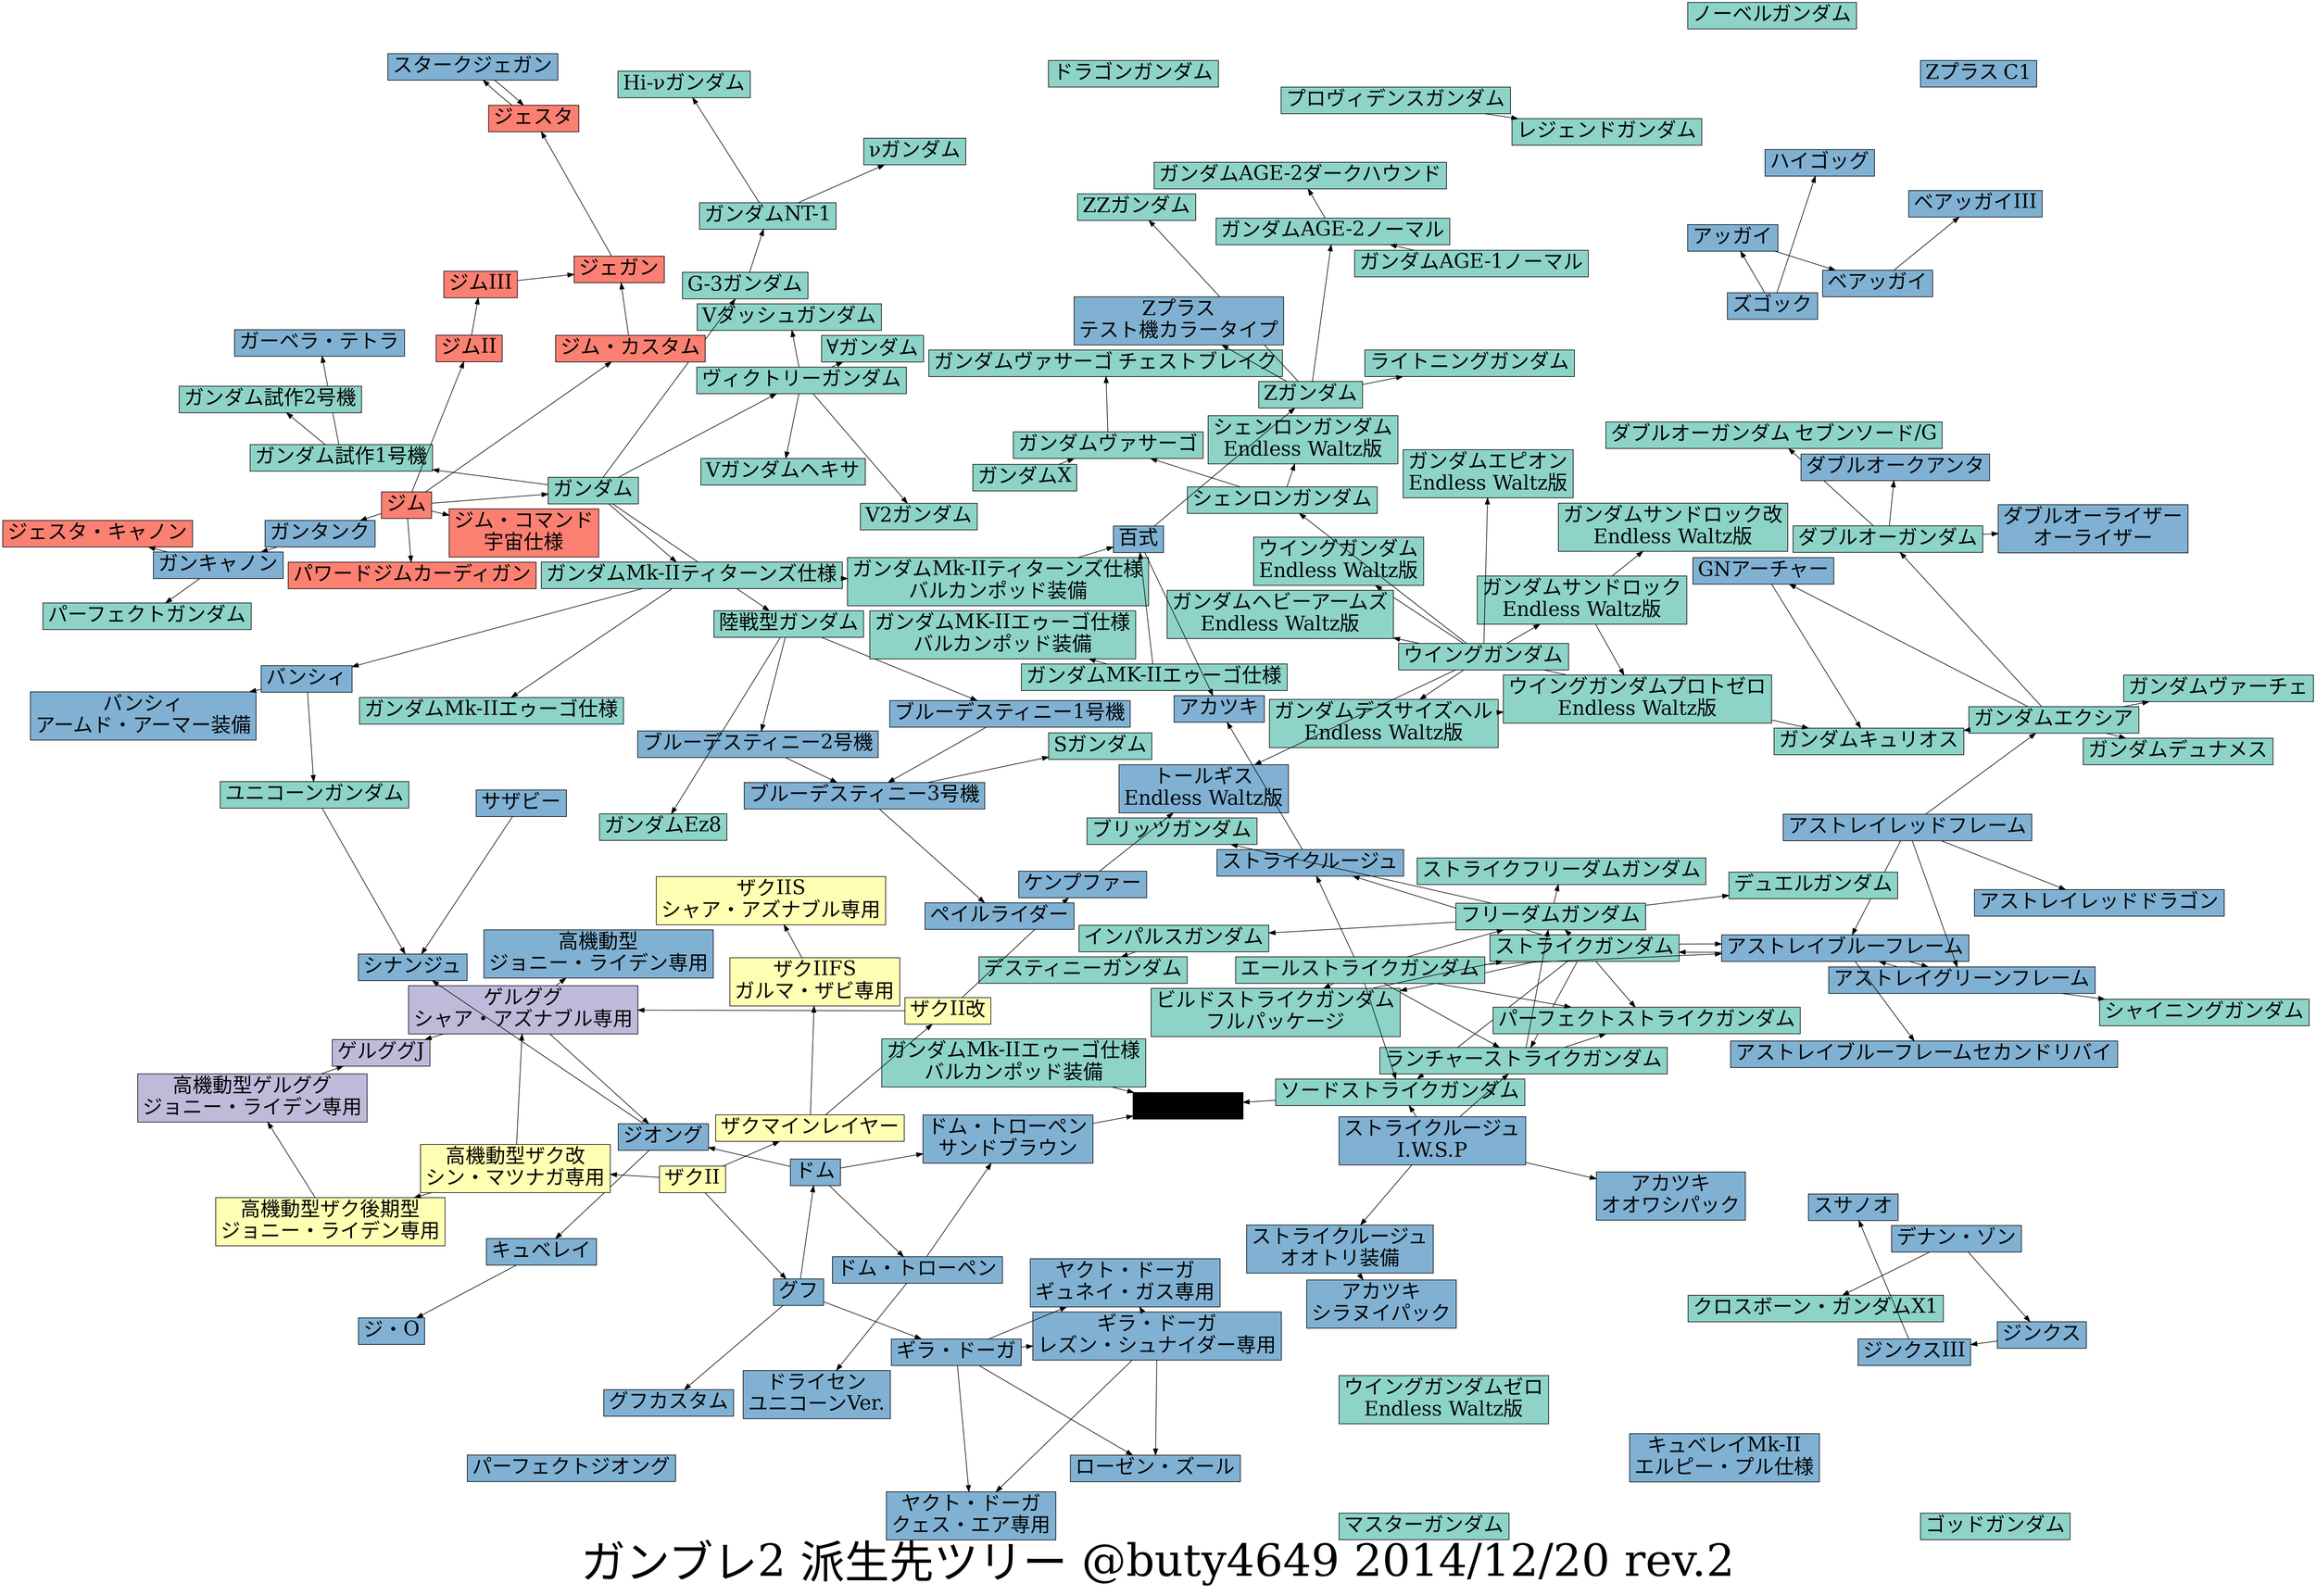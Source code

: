 digraph G {
  layout="fdp";
  overlap="false";
  label="ガンブレ2 派生先ツリー @buty4649 2014/12/20 rev.2";
  fontsize="72";
  node[colorscheme="set310",shape="box",font="IPAexゴシック",fontsize="32"];
  unknown[label="派生先不明",style="filled",fillcolor="lightgray"];
  1[label="アストレイグリーンフレーム",style="filled",fillcolor="5"];
  2[label="シャイニングガンダム",style="filled",fillcolor="1"];
  3[label="アストレイブルーフレーム",style="filled",fillcolor="5"];
  4[label="ストライクガンダム",style="filled",fillcolor="1"];
  5[label="アストレイブルーフレームセカンドリバイ",style="filled",fillcolor="5"];
  6[label="アストレイレッドフレーム",style="filled",fillcolor="5"];
  7[label="アストレイレッドドラゴン",style="filled",fillcolor="5"];
  8[label="ガンダムエクシア",style="filled",fillcolor="1"];
  9[label="アッガイ",style="filled",fillcolor="5"];
  10[label="ベアッガイ",style="filled",fillcolor="5"];
  11[label="インパルスガンダム",style="filled",fillcolor="1"];
  12[label="デスティニーガンダム",style="filled",fillcolor="1"];
  13[label="ヴィクトリーガンダム",style="filled",fillcolor="1"];
  14[label="Vガンダムヘキサ",style="filled",fillcolor="1"];
  15[label="Vダッシュガンダム",style="filled",fillcolor="1"];
  16[label="V2ガンダム",style="filled",fillcolor="1"];
  17[label="∀ガンダム",style="filled",fillcolor="1"];
  18[label="ウイングガンダム",style="filled",fillcolor="1"];
  19[label="ウイングガンダム\nEndless Waltz版",style="filled",fillcolor="1"];
  20[label="ガンダムデスサイズヘル\nEndless Waltz版",style="filled",fillcolor="1"];
  21[label="ガンダムヘビーアームズ\nEndless Waltz版",style="filled",fillcolor="1"];
  22[label="ガンダムサンドロック\nEndless Waltz版",style="filled",fillcolor="1"];
  23[label="シェンロンガンダム",style="filled",fillcolor="1"];
  24[label="ガンダムエピオン\nEndless Waltz版",style="filled",fillcolor="1"];
  25[label="トールギス\nEndless Waltz版",style="filled",fillcolor="5"];
  26[label="ガンダムキュリオス",style="filled",fillcolor="1"];
  27[label="ウイングガンダムゼロ\nEndless Waltz版",style="filled",fillcolor="1"];
  28[label="エールストライクガンダム",style="filled",fillcolor="1"];
  29[label="ソードストライクガンダム",style="filled",fillcolor="1"];
  30[label="ランチャーストライクガンダム",style="filled",fillcolor="1"];
  31[label="ストライクルージュ",style="filled",fillcolor="5"];
  32[label="パーフェクトストライクガンダム",style="filled",fillcolor="1"];
  33[label="フリーダムガンダム",style="filled",fillcolor="1"];
  34[label="ビルドストライクガンダム\nフルパッケージ",style="filled",fillcolor="1"];
  35[label="ガーベラ・テトラ",style="filled",fillcolor="5"];
  36[label="GNアーチャー",style="filled",fillcolor="5"];
  37[label="ガンキャノン",style="filled",fillcolor="5"];
  38[label="ジェスタ・キャノン",style="filled",fillcolor="4"];
  39[label="パーフェクトガンダム",style="filled",fillcolor="1"];
  40[label="ガンダム",style="filled",fillcolor="1"];
  41[label="G-3ガンダム",style="filled",fillcolor="1"];
  42[label="陸戦型ガンダム",style="filled",fillcolor="1"];
  43[label="ガンダム試作1号機",style="filled",fillcolor="1"];
  44[label="ガンダムMk-IIティターンズ仕様",style="filled",fillcolor="1"];
  45[label="ガンダムヴァーチェ",style="filled",fillcolor="1"];
  46[label="ガンダムヴァサーゴ",style="filled",fillcolor="1"];
  47[label="ガンダムヴァサーゴ チェストブレイク",style="filled",fillcolor="1"];
  48[label="ガンダムAGE-1ノーマル",style="filled",fillcolor="1"];
  49[label="ガンダムAGE-2ノーマル",style="filled",fillcolor="1"];
  50[label="ガンダムAGE-2ダークハウンド",style="filled",fillcolor="1"];
  51[label="ガンダムデュナメス",style="filled",fillcolor="1"];
  52[label="ダブルオーガンダム",style="filled",fillcolor="1"];
  53[label="ガンダムX",style="filled",fillcolor="1"];
  54[label="ガンダムNT-1",style="filled",fillcolor="1"];
  55[label="νガンダム",style="filled",fillcolor="1"];
  56[label="Hi-νガンダム",style="filled",fillcolor="1"];
  57[label="ウイングガンダムプロトゼロ\nEndless Waltz版",style="filled",fillcolor="1"];
  58[label="ガンダムサンドロック改\nEndless Waltz版",style="filled",fillcolor="1"];
  59[label="ガンダム試作2号機",style="filled",fillcolor="1"];
  60[label="ガンダムMK-IIエゥーゴ仕様",style="filled",fillcolor="1"];
  61[label="ガンダムMK-IIエゥーゴ仕様\nバルカンポッド装備",style="filled",fillcolor="1"];
  62[label="百式",style="filled",fillcolor="5"];
  63[label="ガンダムMk-IIエゥーゴ仕様\nバルカンポッド装備",style="filled",fillcolor="1"];
  64[label="ガンダムMk-IIエゥーゴ仕様",style="filled",fillcolor="1"];
  65[label="ガンダムMk-IIティターンズ仕様\nバルカンポッド装備",style="filled",fillcolor="1"];
  66[label="バンシィ",style="filled",fillcolor="5"];
  67[label="ガンタンク",style="filled",fillcolor="5"];
  68[label="キュベレイ",style="filled",fillcolor="5"];
  69[label="ジ・O",style="filled",fillcolor="5"];
  70[label="キュベレイMk-II\nエルピー・プル仕様",style="filled",fillcolor="5"];
  71[label="ギラ・ドーガ",style="filled",fillcolor="5"];
  72[label="ギラ・ドーガ\nレズン・シュナイダー専用",style="filled",fillcolor="5"];
  73[label="ヤクト・ドーガ\nギュネイ・ガス専用",style="filled",fillcolor="5"];
  74[label="ヤクト・ドーガ\nクェス・エア専用",style="filled",fillcolor="5"];
  75[label="ローゼン・ズール",style="filled",fillcolor="5"];
  76[label="グフ",style="filled",fillcolor="5"];
  77[label="ドム",style="filled",fillcolor="5"];
  78[label="グフカスタム",style="filled",fillcolor="5"];
  79[label="クロスボーン・ガンダムX1",style="filled",fillcolor="1"];
  80[label="ゲルググ\nシャア・アズナブル専用",style="filled",fillcolor="3"];
  81[label="ゲルググJ",style="filled",fillcolor="3"];
  82[label="高機動型\nジョニー・ライデン専用",style="filled",fillcolor="5"];
  83[label="ジオング",style="filled",fillcolor="5"];
  84[label="ケンプファー",style="filled",fillcolor="5"];
  85[label="高機動型ゲルググ\nジョニー・ライデン専用",style="filled",fillcolor="3"];
  86[label="高機動型ザク改\nシン・マツナガ専用",style="filled",fillcolor="2"];
  87[label="高機動型ザク後期型\nジョニー・ライデン専用",style="filled",fillcolor="2"];
  88[label="ゴッドガンダム",style="filled",fillcolor="1"];
  89[label="ザクII",style="filled",fillcolor="2"];
  90[label="ザクマインレイヤー",style="filled",fillcolor="2"];
  91[label="ザクIIFS\nガルマ・ザビ専用",style="filled",fillcolor="2"];
  92[label="ザクIIS\nシャア・アズナブル専用",style="filled",fillcolor="2"];
  93[label="ザクII改",style="filled",fillcolor="2"];
  94[label="サザビー",style="filled",fillcolor="5"];
  95[label="シナンジュ",style="filled",fillcolor="5"];
  96[label="ジェガン",style="filled",fillcolor="4"];
  97[label="ジェスタ",style="filled",fillcolor="4"];
  98[label="スタークジェガン",style="filled",fillcolor="5"];
  99[label="シェンロンガンダム\nEndless Waltz版",style="filled",fillcolor="1"];
  100[label="ジム",style="filled",fillcolor="4"];
  101[label="ジム・コマンド\n宇宙仕様",style="filled",fillcolor="4"];
  102[label="ジム・カスタム",style="filled",fillcolor="4"];
  103[label="ジムII",style="filled",fillcolor="4"];
  104[label="パワードジムカーディガン",style="filled",fillcolor="4"];
  105[label="ジムIII",style="filled",fillcolor="4"];
  106[label="ジンクス",style="filled",fillcolor="5"];
  107[label="ジンクスIII",style="filled",fillcolor="5"];
  108[label="スサノオ",style="filled",fillcolor="5"];
  109[label="ズゴック",style="filled",fillcolor="5"];
  110[label="ハイゴッグ",style="filled",fillcolor="5"];
  111[label="ストライクフリーダムガンダム",style="filled",fillcolor="1"];
  112[label="アカツキ",style="filled",fillcolor="5"];
  113[label="ストライクルージュ\nI.W.S.P",style="filled",fillcolor="5"];
  114[label="ストライクルージュ\nオオトリ装備",style="filled",fillcolor="5"];
  115[label="アカツキ\nオオワシパック",style="filled",fillcolor="5"];
  116[label="アカツキ\nシラヌイパック",style="filled",fillcolor="5"];
  117[label="Sガンダム",style="filled",fillcolor="1"];
  118[label="Zガンダム",style="filled",fillcolor="1"];
  119[label="ZZガンダム",style="filled",fillcolor="1"];
  120[label="Zプラス\nテスト機カラータイプ",style="filled",fillcolor="5"];
  121[label="ライトニングガンダム",style="filled",fillcolor="1"];
  122[label="Zプラス C1",style="filled",fillcolor="5"];
  123[label="ダブルオーライザー\nオーライザー",style="filled",fillcolor="5"];
  124[label="ダブルオーガンダム セブンソード/G",style="filled",fillcolor="1"];
  125[label="ダブルオークアンタ",style="filled",fillcolor="5"];
  126[label="デナン・ゾン",style="filled",fillcolor="5"];
  127[label="ドム・トローペン",style="filled",fillcolor="5"];
  128[label="ドム・トローペン\nサンドブラウン",style="filled",fillcolor="5"];
  129[label="ドライセン\nユニコーンVer.",style="filled",fillcolor="5"];
  130[label="ドラゴンガンダム",style="filled",fillcolor="1"];
  131[label="ノーベルガンダム",style="filled",fillcolor="1"];
  132[label="パーフェクトジオング",style="filled",fillcolor="5"];
  133[label="ユニコーンガンダム",style="filled",fillcolor="1"];
  134[label="バンシィ\nアームド・アーマー装備",style="filled",fillcolor="5"];
  135[label="ブリッツガンダム",style="filled",fillcolor="1"];
  136[label="デュエルガンダム",style="filled",fillcolor="1"];
  137[label="ブルーデスティニー1号機",style="filled",fillcolor="5"];
  138[label="ブルーデスティニー3号機",style="filled",fillcolor="5"];
  139[label="ブルーデスティニー2号機",style="filled",fillcolor="5"];
  140[label="ペイルライダー",style="filled",fillcolor="5"];
  141[label="プロヴィデンスガンダム",style="filled",fillcolor="1"];
  142[label="レジェンドガンダム",style="filled",fillcolor="1"];
  143[label="ベアッガイIII",style="filled",fillcolor="5"];
  144[label="マスターガンダム",style="filled",fillcolor="1"];
  145[label="ガンダムEz8",style="filled",fillcolor="1"];
  1 -> 2;
  1 -> 3;
  3 -> 4;
  3 -> 5;
  3 -> 1;
  4 -> 29;
  4 -> 30;
  4 -> 31;
  4 -> 32;
  4 -> 33;
  4 -> 3;
  4 -> 34;
  6 -> 7;
  6 -> 3;
  6 -> 1;
  6 -> 8;
  8 -> 51;
  8 -> 26;
  8 -> 45;
  8 -> 52;
  8 -> 36;
  9 -> 10;
  10 -> 143;
  11 -> 12;
  13 -> 14;
  13 -> 15;
  13 -> 16;
  13 -> 17;
  18 -> 19;
  18 -> 20;
  18 -> 21;
  18 -> 22;
  18 -> 23;
  18 -> 24;
  18 -> 25;
  18 -> 26;
  20 -> 57;
  22 -> 57;
  22 -> 58;
  23 -> 99;
  23 -> 46;
  28 -> 29;
  28 -> 30;
  28 -> 31;
  28 -> 32;
  28 -> 33;
  28 -> 3;
  28 -> 34;
  29 -> unknown;
  30 -> 32;
  30 -> 33;
  31 -> 112;
  33 -> 135;
  33 -> 136;
  33 -> 111;
  33 -> 11;
  34 -> 4;
  36 -> 26;
  37 -> 38;
  37 -> 39;
  40 -> 41;
  40 -> 42;
  40 -> 43;
  40 -> 44;
  40 -> 13;
  41 -> 54;
  42 -> 145;
  42 -> 137;
  42 -> 139;
  43 -> 59;
  43 -> 35;
  44 -> 64;
  44 -> 65;
  44 -> 66;
  46 -> 47;
  48 -> 49;
  49 -> 50;
  52 -> 123;
  52 -> 124;
  52 -> 125;
  53 -> 46;
  54 -> 55;
  54 -> 56;
  60 -> 61;
  60 -> 62;
  62 -> 118;
  62 -> 112;
  63 -> unknown;
  65 -> 62;
  66 -> 133;
  66 -> 134;
  67 -> 37;
  68 -> 69;
  71 -> 72;
  71 -> 73;
  71 -> 74;
  71 -> 75;
  72 -> 73;
  72 -> 74;
  72 -> 75;
  76 -> 77;
  76 -> 78;
  76 -> 71;
  77 -> 127;
  77 -> 128;
  77 -> 83;
  80 -> 81;
  80 -> 82;
  80 -> 83;
  83 -> 68;
  83 -> 95;
  84 -> 25;
  85 -> 81;
  86 -> 87;
  86 -> 80;
  87 -> 85;
  89 -> 90;
  89 -> 86;
  89 -> 76;
  90 -> 91;
  90 -> 93;
  91 -> 92;
  93 -> 80;
  93 -> 84;
  94 -> 95;
  96 -> 97;
  97 -> 98;
  98 -> 97;
  100 -> 40;
  100 -> 67;
  100 -> 101;
  100 -> 102;
  100 -> 103;
  100 -> 104;
  102 -> 96;
  103 -> 105;
  105 -> 96;
  106 -> 107;
  107 -> 108;
  109 -> 9;
  109 -> 110;
  113 -> 29;
  113 -> 30;
  113 -> 114;
  113 -> 115;
  114 -> 116;
  118 -> 119;
  118 -> 49;
  118 -> 120;
  118 -> 121;
  126 -> 79;
  126 -> 106;
  127 -> 128;
  127 -> 129;
  128 -> unknown;
  133 -> 95;
  137 -> 138;
  138 -> 140;
  138 -> 117;
  139 -> 138;
  141 -> 142;
}
